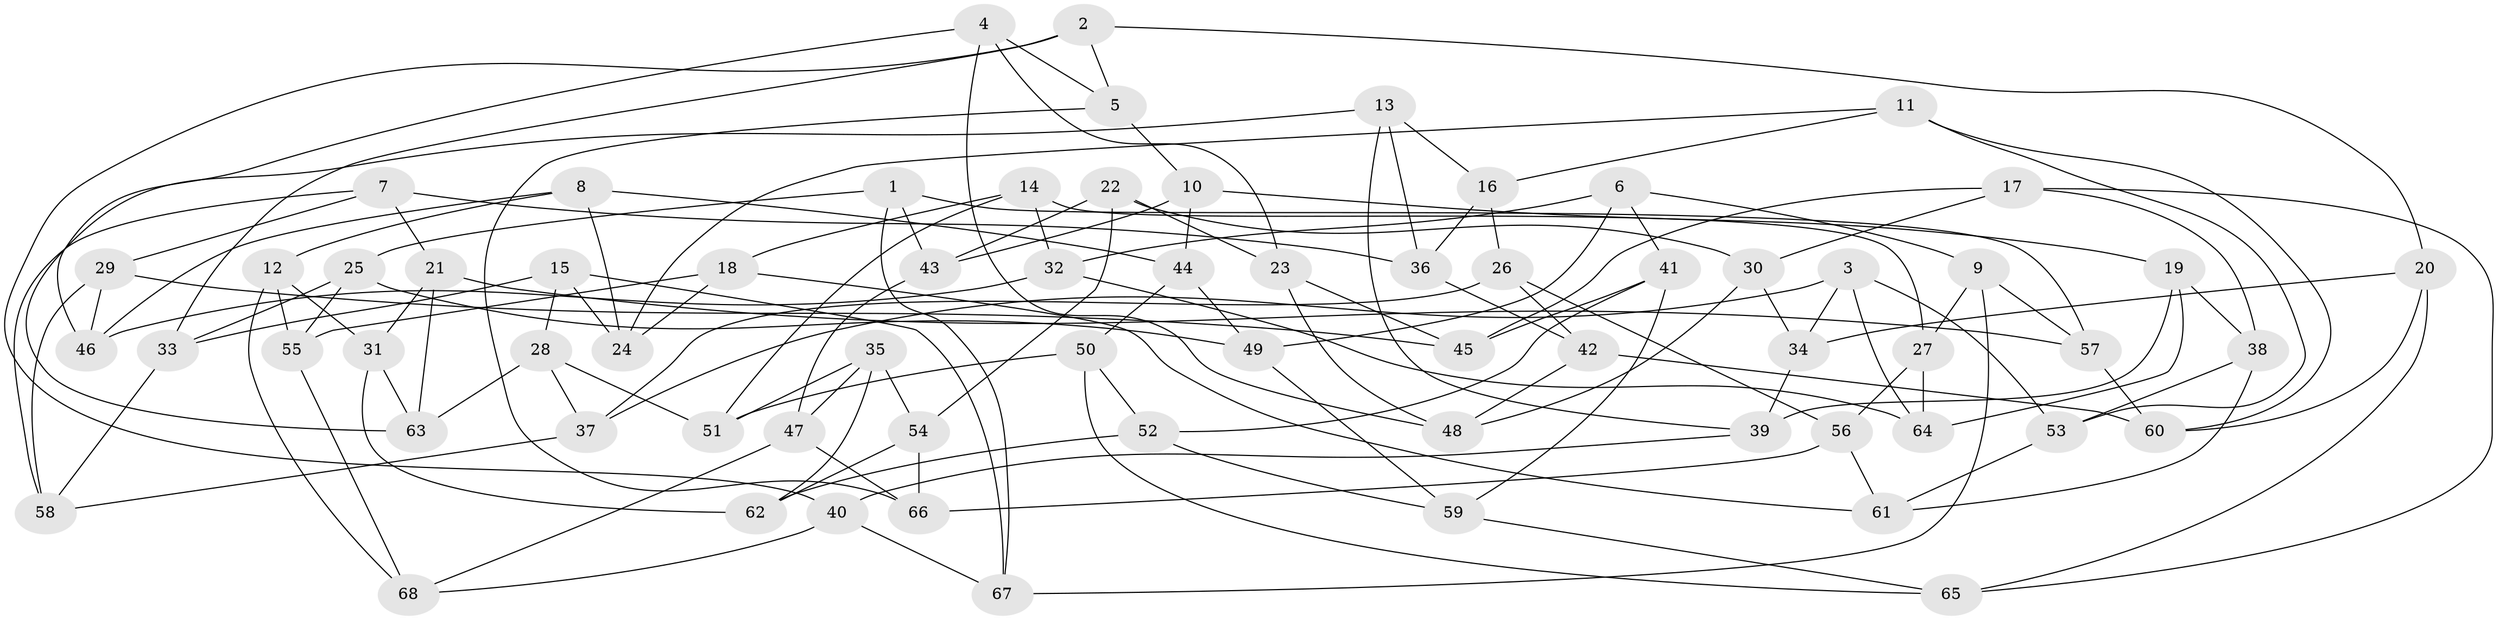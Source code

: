 // Generated by graph-tools (version 1.1) at 2025/50/03/09/25 03:50:53]
// undirected, 68 vertices, 136 edges
graph export_dot {
graph [start="1"]
  node [color=gray90,style=filled];
  1;
  2;
  3;
  4;
  5;
  6;
  7;
  8;
  9;
  10;
  11;
  12;
  13;
  14;
  15;
  16;
  17;
  18;
  19;
  20;
  21;
  22;
  23;
  24;
  25;
  26;
  27;
  28;
  29;
  30;
  31;
  32;
  33;
  34;
  35;
  36;
  37;
  38;
  39;
  40;
  41;
  42;
  43;
  44;
  45;
  46;
  47;
  48;
  49;
  50;
  51;
  52;
  53;
  54;
  55;
  56;
  57;
  58;
  59;
  60;
  61;
  62;
  63;
  64;
  65;
  66;
  67;
  68;
  1 -- 43;
  1 -- 25;
  1 -- 67;
  1 -- 57;
  2 -- 20;
  2 -- 5;
  2 -- 40;
  2 -- 33;
  3 -- 34;
  3 -- 53;
  3 -- 37;
  3 -- 64;
  4 -- 48;
  4 -- 23;
  4 -- 5;
  4 -- 46;
  5 -- 10;
  5 -- 66;
  6 -- 49;
  6 -- 9;
  6 -- 32;
  6 -- 41;
  7 -- 58;
  7 -- 21;
  7 -- 36;
  7 -- 29;
  8 -- 46;
  8 -- 24;
  8 -- 44;
  8 -- 12;
  9 -- 27;
  9 -- 67;
  9 -- 57;
  10 -- 43;
  10 -- 19;
  10 -- 44;
  11 -- 53;
  11 -- 60;
  11 -- 16;
  11 -- 24;
  12 -- 68;
  12 -- 55;
  12 -- 31;
  13 -- 63;
  13 -- 16;
  13 -- 39;
  13 -- 36;
  14 -- 32;
  14 -- 51;
  14 -- 18;
  14 -- 27;
  15 -- 67;
  15 -- 33;
  15 -- 28;
  15 -- 24;
  16 -- 26;
  16 -- 36;
  17 -- 45;
  17 -- 38;
  17 -- 65;
  17 -- 30;
  18 -- 55;
  18 -- 61;
  18 -- 24;
  19 -- 39;
  19 -- 64;
  19 -- 38;
  20 -- 65;
  20 -- 34;
  20 -- 60;
  21 -- 57;
  21 -- 31;
  21 -- 63;
  22 -- 23;
  22 -- 54;
  22 -- 43;
  22 -- 30;
  23 -- 48;
  23 -- 45;
  25 -- 55;
  25 -- 49;
  25 -- 33;
  26 -- 56;
  26 -- 37;
  26 -- 42;
  27 -- 56;
  27 -- 64;
  28 -- 63;
  28 -- 37;
  28 -- 51;
  29 -- 45;
  29 -- 46;
  29 -- 58;
  30 -- 34;
  30 -- 48;
  31 -- 62;
  31 -- 63;
  32 -- 46;
  32 -- 64;
  33 -- 58;
  34 -- 39;
  35 -- 62;
  35 -- 54;
  35 -- 47;
  35 -- 51;
  36 -- 42;
  37 -- 58;
  38 -- 53;
  38 -- 61;
  39 -- 40;
  40 -- 67;
  40 -- 68;
  41 -- 45;
  41 -- 52;
  41 -- 59;
  42 -- 48;
  42 -- 60;
  43 -- 47;
  44 -- 50;
  44 -- 49;
  47 -- 66;
  47 -- 68;
  49 -- 59;
  50 -- 52;
  50 -- 65;
  50 -- 51;
  52 -- 59;
  52 -- 62;
  53 -- 61;
  54 -- 62;
  54 -- 66;
  55 -- 68;
  56 -- 66;
  56 -- 61;
  57 -- 60;
  59 -- 65;
}
